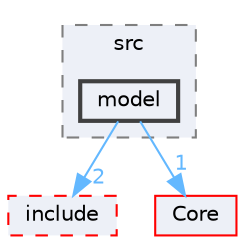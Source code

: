 digraph "C:/Github/PM3-Cable_Monitor/Software/Cable-Monitor_TouchGFX/Cable_Monitor_Horwey/TouchGFX/gui/src/model"
{
 // LATEX_PDF_SIZE
  bgcolor="transparent";
  edge [fontname=Helvetica,fontsize=10,labelfontname=Helvetica,labelfontsize=10];
  node [fontname=Helvetica,fontsize=10,shape=box,height=0.2,width=0.4];
  compound=true
  subgraph clusterdir_fead4d3918e78267d6332d052aea3780 {
    graph [ bgcolor="#edf0f7", pencolor="grey50", label="src", fontname=Helvetica,fontsize=10 style="filled,dashed", URL="dir_fead4d3918e78267d6332d052aea3780.html",tooltip=""]
  dir_e14c87fb07c9cf5c6e37d7b81b2d161f [label="model", fillcolor="#edf0f7", color="grey25", style="filled,bold", URL="dir_e14c87fb07c9cf5c6e37d7b81b2d161f.html",tooltip=""];
  }
  dir_7d0e74372a50d3721000a94171d7e601 [label="include", fillcolor="#edf0f7", color="red", style="filled,dashed", URL="dir_7d0e74372a50d3721000a94171d7e601.html",tooltip=""];
  dir_c6310732a22f63c0c2fc5595561e68f1 [label="Core", fillcolor="#edf0f7", color="red", style="filled", URL="dir_c6310732a22f63c0c2fc5595561e68f1.html",tooltip=""];
  dir_e14c87fb07c9cf5c6e37d7b81b2d161f->dir_7d0e74372a50d3721000a94171d7e601 [headlabel="2", labeldistance=1.5 headhref="dir_000029_000011.html" href="dir_000029_000011.html" color="steelblue1" fontcolor="steelblue1"];
  dir_e14c87fb07c9cf5c6e37d7b81b2d161f->dir_c6310732a22f63c0c2fc5595561e68f1 [headlabel="1", labeldistance=1.5 headhref="dir_000029_000005.html" href="dir_000029_000005.html" color="steelblue1" fontcolor="steelblue1"];
}
